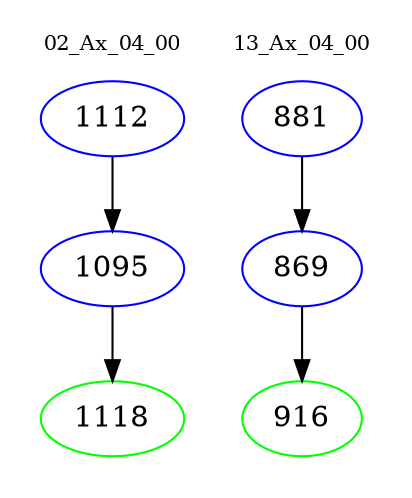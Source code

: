 digraph{
subgraph cluster_0 {
color = white
label = "02_Ax_04_00";
fontsize=10;
T0_1112 [label="1112", color="blue"]
T0_1112 -> T0_1095 [color="black"]
T0_1095 [label="1095", color="blue"]
T0_1095 -> T0_1118 [color="black"]
T0_1118 [label="1118", color="green"]
}
subgraph cluster_1 {
color = white
label = "13_Ax_04_00";
fontsize=10;
T1_881 [label="881", color="blue"]
T1_881 -> T1_869 [color="black"]
T1_869 [label="869", color="blue"]
T1_869 -> T1_916 [color="black"]
T1_916 [label="916", color="green"]
}
}
